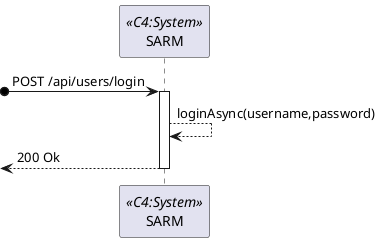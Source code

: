 @startuml ssdlevel1

participant SYS as "SARM" <<C4:System>>

?o->SYS:POST /api/users/login
activate SYS

    SYS-->SYS:loginAsync(username,password)

    <--SYS:200 Ok
deactivate SYS
@enduml